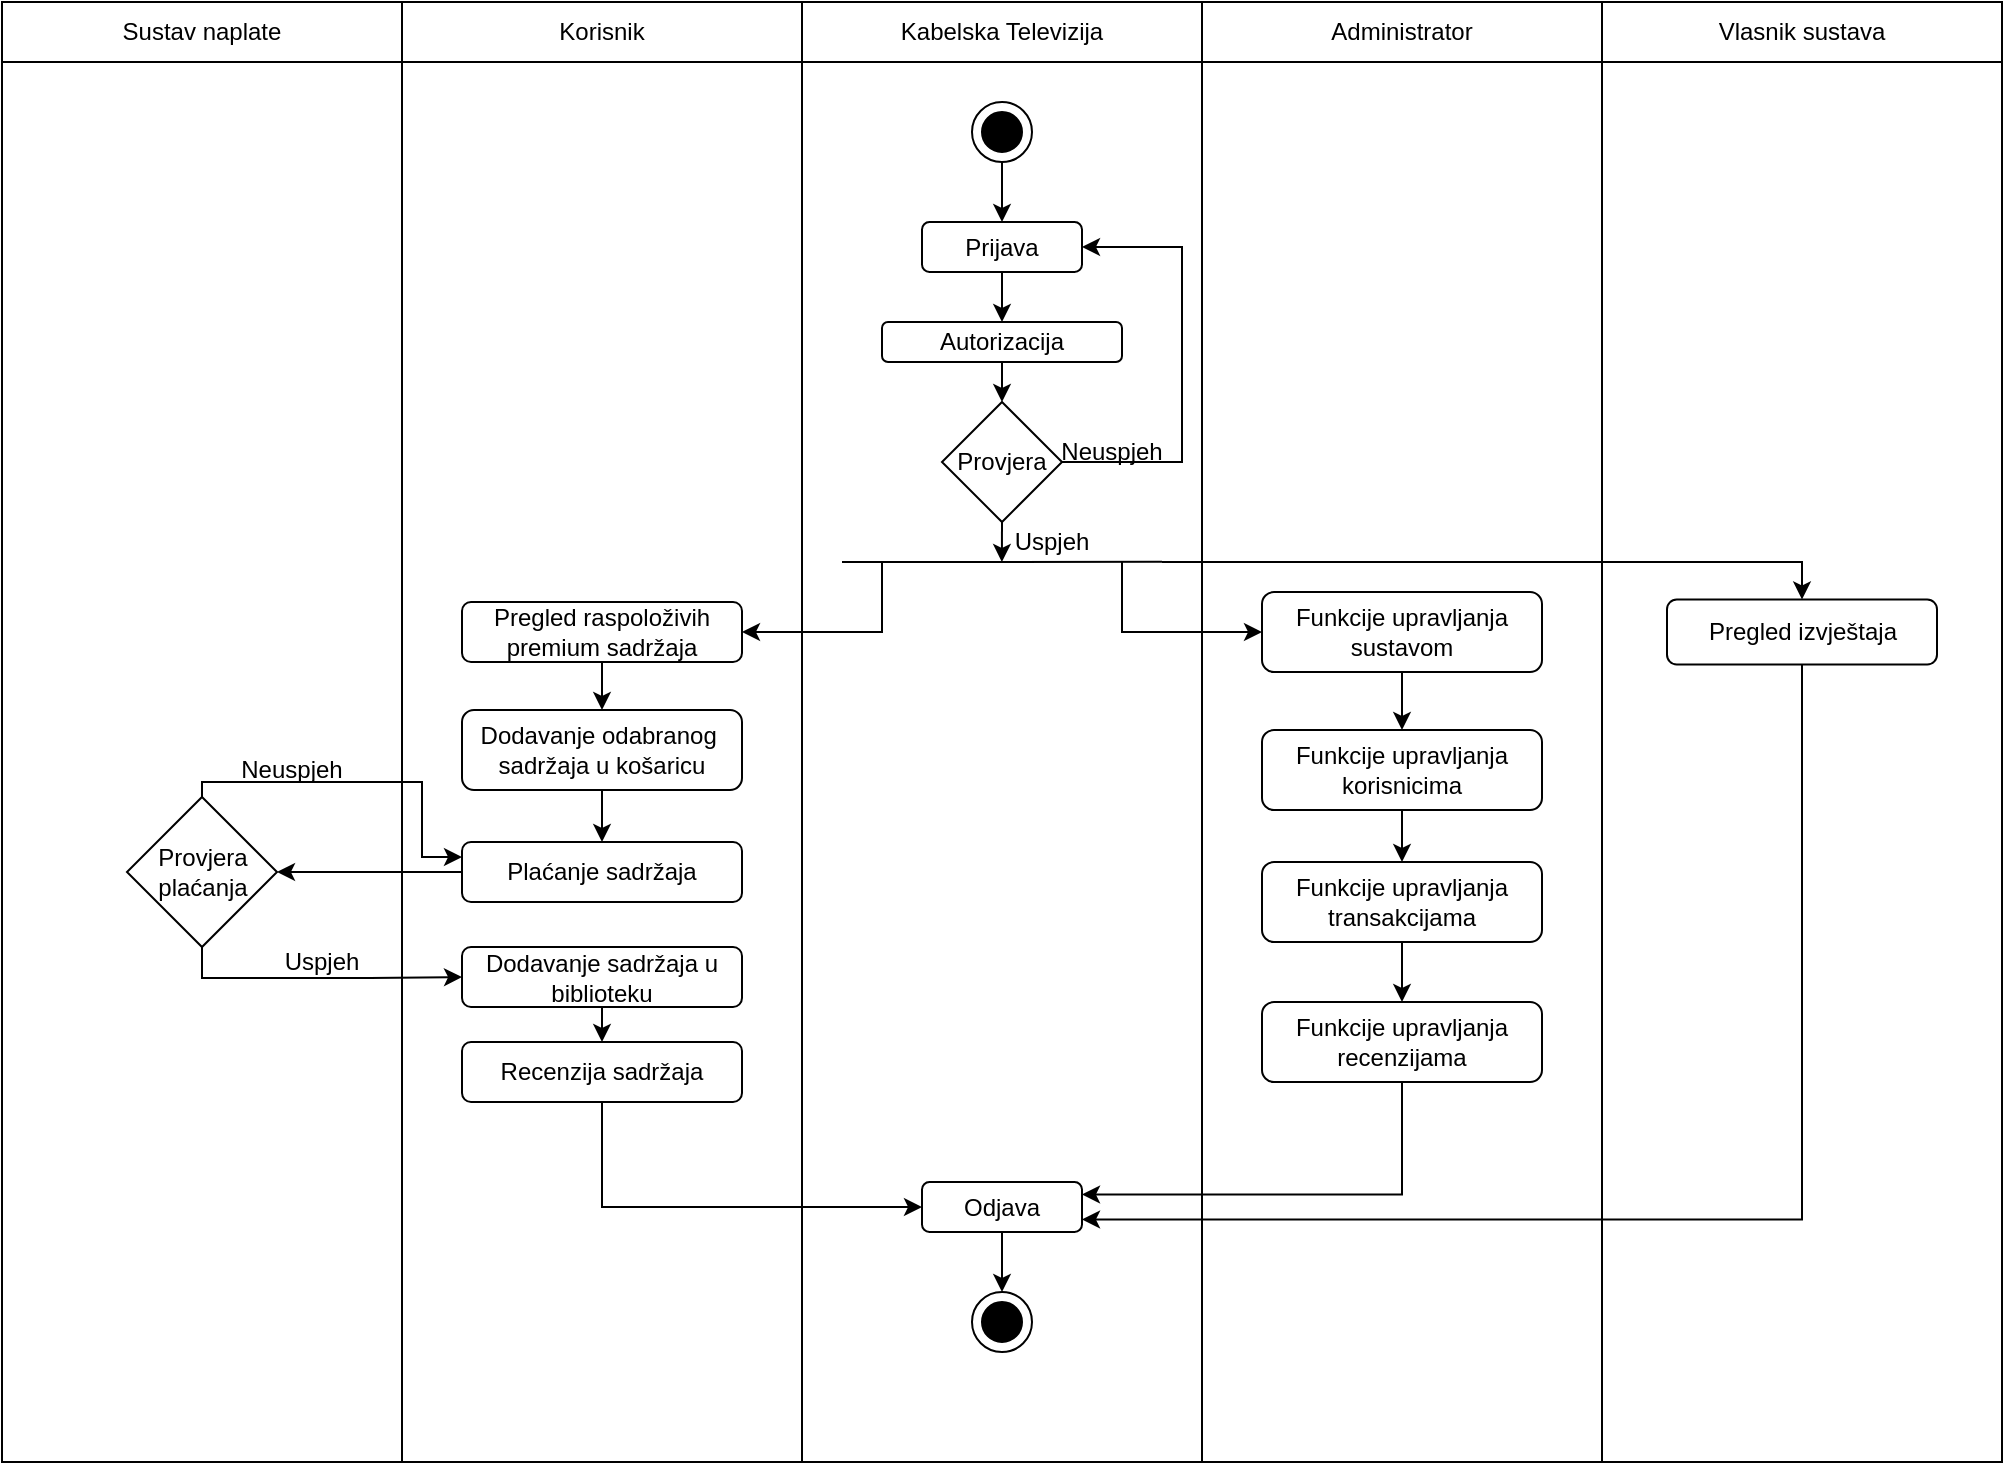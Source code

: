 <mxfile version="21.7.0" type="device">
  <diagram id="07fea595-8f29-1299-0266-81d95cde20df" name="Page-1">
    <mxGraphModel dx="1112" dy="481" grid="1" gridSize="10" guides="1" tooltips="1" connect="1" arrows="1" fold="1" page="1" pageScale="1" pageWidth="1169" pageHeight="827" background="#ffffff" math="0" shadow="0">
      <root>
        <mxCell id="0" />
        <mxCell id="1" parent="0" />
        <mxCell id="FphYJKXXtfjOOIKzSNrh-217" value="" style="rounded=0;whiteSpace=wrap;html=1;" parent="1" vertex="1">
          <mxGeometry x="150" y="90" width="200" height="700" as="geometry" />
        </mxCell>
        <mxCell id="FphYJKXXtfjOOIKzSNrh-218" value="" style="rounded=0;whiteSpace=wrap;html=1;" parent="1" vertex="1">
          <mxGeometry x="350" y="90" width="200" height="700" as="geometry" />
        </mxCell>
        <mxCell id="FphYJKXXtfjOOIKzSNrh-219" value="" style="rounded=0;whiteSpace=wrap;html=1;" parent="1" vertex="1">
          <mxGeometry x="550" y="90" width="200" height="700" as="geometry" />
        </mxCell>
        <mxCell id="FphYJKXXtfjOOIKzSNrh-220" value="" style="rounded=0;whiteSpace=wrap;html=1;" parent="1" vertex="1">
          <mxGeometry x="750" y="90" width="200" height="700" as="geometry" />
        </mxCell>
        <mxCell id="FphYJKXXtfjOOIKzSNrh-221" value="Korisnik" style="rounded=0;whiteSpace=wrap;html=1;" parent="1" vertex="1">
          <mxGeometry x="350" y="60" width="200" height="30" as="geometry" />
        </mxCell>
        <mxCell id="FphYJKXXtfjOOIKzSNrh-222" value="Sustav naplate" style="rounded=0;whiteSpace=wrap;html=1;" parent="1" vertex="1">
          <mxGeometry x="150" y="60" width="200" height="30" as="geometry" />
        </mxCell>
        <mxCell id="FphYJKXXtfjOOIKzSNrh-223" value="Kabelska Televizija" style="rounded=0;whiteSpace=wrap;html=1;" parent="1" vertex="1">
          <mxGeometry x="550" y="60" width="200" height="30" as="geometry" />
        </mxCell>
        <mxCell id="FphYJKXXtfjOOIKzSNrh-224" value="Administrator" style="rounded=0;whiteSpace=wrap;html=1;" parent="1" vertex="1">
          <mxGeometry x="750" y="60" width="200" height="30" as="geometry" />
        </mxCell>
        <mxCell id="FphYJKXXtfjOOIKzSNrh-229" style="edgeStyle=orthogonalEdgeStyle;rounded=0;orthogonalLoop=1;jettySize=auto;html=1;exitX=0.5;exitY=1;exitDx=0;exitDy=0;entryX=0.5;entryY=0;entryDx=0;entryDy=0;" parent="1" source="FphYJKXXtfjOOIKzSNrh-225" target="FphYJKXXtfjOOIKzSNrh-228" edge="1">
          <mxGeometry relative="1" as="geometry" />
        </mxCell>
        <mxCell id="FphYJKXXtfjOOIKzSNrh-225" value="" style="ellipse;whiteSpace=wrap;html=1;aspect=fixed;" parent="1" vertex="1">
          <mxGeometry x="635" y="110" width="30" height="30" as="geometry" />
        </mxCell>
        <mxCell id="FphYJKXXtfjOOIKzSNrh-231" style="edgeStyle=orthogonalEdgeStyle;rounded=0;orthogonalLoop=1;jettySize=auto;html=1;exitX=0.5;exitY=1;exitDx=0;exitDy=0;entryX=0.5;entryY=0;entryDx=0;entryDy=0;" parent="1" source="FphYJKXXtfjOOIKzSNrh-228" target="FphYJKXXtfjOOIKzSNrh-230" edge="1">
          <mxGeometry relative="1" as="geometry" />
        </mxCell>
        <mxCell id="FphYJKXXtfjOOIKzSNrh-228" value="Prijava" style="rounded=1;whiteSpace=wrap;html=1;" parent="1" vertex="1">
          <mxGeometry x="610" y="170" width="80" height="25" as="geometry" />
        </mxCell>
        <mxCell id="FphYJKXXtfjOOIKzSNrh-233" style="edgeStyle=orthogonalEdgeStyle;rounded=0;orthogonalLoop=1;jettySize=auto;html=1;exitX=0.5;exitY=1;exitDx=0;exitDy=0;entryX=0.5;entryY=0;entryDx=0;entryDy=0;" parent="1" source="FphYJKXXtfjOOIKzSNrh-230" target="FphYJKXXtfjOOIKzSNrh-232" edge="1">
          <mxGeometry relative="1" as="geometry" />
        </mxCell>
        <mxCell id="FphYJKXXtfjOOIKzSNrh-230" value="Autorizacija" style="rounded=1;whiteSpace=wrap;html=1;" parent="1" vertex="1">
          <mxGeometry x="590" y="220" width="120" height="20" as="geometry" />
        </mxCell>
        <mxCell id="FphYJKXXtfjOOIKzSNrh-244" style="edgeStyle=orthogonalEdgeStyle;rounded=0;orthogonalLoop=1;jettySize=auto;html=1;exitX=1;exitY=0;exitDx=0;exitDy=0;entryX=1;entryY=0.5;entryDx=0;entryDy=0;" parent="1" source="FphYJKXXtfjOOIKzSNrh-232" target="FphYJKXXtfjOOIKzSNrh-228" edge="1">
          <mxGeometry relative="1" as="geometry">
            <Array as="points">
              <mxPoint x="665" y="290" />
              <mxPoint x="740" y="290" />
              <mxPoint x="740" y="183" />
            </Array>
          </mxGeometry>
        </mxCell>
        <mxCell id="FphYJKXXtfjOOIKzSNrh-257" style="edgeStyle=orthogonalEdgeStyle;rounded=0;orthogonalLoop=1;jettySize=auto;html=1;exitX=0.5;exitY=1;exitDx=0;exitDy=0;" parent="1" source="FphYJKXXtfjOOIKzSNrh-232" edge="1">
          <mxGeometry relative="1" as="geometry">
            <mxPoint x="649.944" y="340" as="targetPoint" />
          </mxGeometry>
        </mxCell>
        <mxCell id="FphYJKXXtfjOOIKzSNrh-232" value="Provjera" style="rhombus;whiteSpace=wrap;html=1;" parent="1" vertex="1">
          <mxGeometry x="620" y="260" width="60" height="60" as="geometry" />
        </mxCell>
        <mxCell id="FphYJKXXtfjOOIKzSNrh-234" value="Vlasnik sustava" style="rounded=0;whiteSpace=wrap;html=1;" parent="1" vertex="1">
          <mxGeometry x="950" y="60" width="200" height="30" as="geometry" />
        </mxCell>
        <mxCell id="FphYJKXXtfjOOIKzSNrh-235" value="" style="rounded=0;whiteSpace=wrap;html=1;" parent="1" vertex="1">
          <mxGeometry x="950" y="90" width="200" height="700" as="geometry" />
        </mxCell>
        <mxCell id="FphYJKXXtfjOOIKzSNrh-236" value="" style="ellipse;whiteSpace=wrap;html=1;aspect=fixed;fillColor=#000000;" parent="1" vertex="1">
          <mxGeometry x="640" y="115" width="20" height="20" as="geometry" />
        </mxCell>
        <mxCell id="FphYJKXXtfjOOIKzSNrh-245" value="Neuspjeh" style="text;html=1;strokeColor=none;fillColor=none;align=center;verticalAlign=middle;whiteSpace=wrap;rounded=0;" parent="1" vertex="1">
          <mxGeometry x="680" y="270" width="50" height="30" as="geometry" />
        </mxCell>
        <mxCell id="FphYJKXXtfjOOIKzSNrh-252" value="" style="endArrow=none;html=1;rounded=0;entryX=0.9;entryY=0.357;entryDx=0;entryDy=0;entryPerimeter=0;" parent="1" target="FphYJKXXtfjOOIKzSNrh-219" edge="1">
          <mxGeometry width="50" height="50" relative="1" as="geometry">
            <mxPoint x="650" y="340" as="sourcePoint" />
            <mxPoint x="720" y="340" as="targetPoint" />
          </mxGeometry>
        </mxCell>
        <mxCell id="FphYJKXXtfjOOIKzSNrh-253" value="" style="endArrow=none;html=1;rounded=0;" parent="1" edge="1">
          <mxGeometry width="50" height="50" relative="1" as="geometry">
            <mxPoint x="570" y="340" as="sourcePoint" />
            <mxPoint x="650" y="340" as="targetPoint" />
          </mxGeometry>
        </mxCell>
        <mxCell id="FphYJKXXtfjOOIKzSNrh-254" value="Uspjeh" style="text;html=1;strokeColor=none;fillColor=none;align=center;verticalAlign=middle;whiteSpace=wrap;rounded=0;" parent="1" vertex="1">
          <mxGeometry x="650" y="320" width="50" height="20" as="geometry" />
        </mxCell>
        <mxCell id="FphYJKXXtfjOOIKzSNrh-266" style="edgeStyle=orthogonalEdgeStyle;rounded=0;orthogonalLoop=1;jettySize=auto;html=1;exitX=0.5;exitY=1;exitDx=0;exitDy=0;entryX=0.5;entryY=0;entryDx=0;entryDy=0;" parent="1" source="FphYJKXXtfjOOIKzSNrh-258" target="FphYJKXXtfjOOIKzSNrh-264" edge="1">
          <mxGeometry relative="1" as="geometry" />
        </mxCell>
        <mxCell id="FphYJKXXtfjOOIKzSNrh-258" value="Pregled raspoloživih premium sadržaja" style="rounded=1;whiteSpace=wrap;html=1;" parent="1" vertex="1">
          <mxGeometry x="380" y="360" width="140" height="30" as="geometry" />
        </mxCell>
        <mxCell id="FphYJKXXtfjOOIKzSNrh-280" style="edgeStyle=orthogonalEdgeStyle;rounded=0;orthogonalLoop=1;jettySize=auto;html=1;exitX=0.5;exitY=1;exitDx=0;exitDy=0;entryX=0.5;entryY=0;entryDx=0;entryDy=0;" parent="1" source="FphYJKXXtfjOOIKzSNrh-259" target="FphYJKXXtfjOOIKzSNrh-275" edge="1">
          <mxGeometry relative="1" as="geometry" />
        </mxCell>
        <mxCell id="FphYJKXXtfjOOIKzSNrh-259" value="Funkcije upravljanja sustavom" style="rounded=1;whiteSpace=wrap;html=1;" parent="1" vertex="1">
          <mxGeometry x="780" y="355" width="140" height="40" as="geometry" />
        </mxCell>
        <mxCell id="FphYJKXXtfjOOIKzSNrh-262" value="" style="endArrow=classic;html=1;rounded=0;entryX=1;entryY=0.5;entryDx=0;entryDy=0;" parent="1" target="FphYJKXXtfjOOIKzSNrh-258" edge="1">
          <mxGeometry width="50" height="50" relative="1" as="geometry">
            <mxPoint x="590" y="340" as="sourcePoint" />
            <mxPoint x="700" y="390" as="targetPoint" />
            <Array as="points">
              <mxPoint x="590" y="375" />
            </Array>
          </mxGeometry>
        </mxCell>
        <mxCell id="FphYJKXXtfjOOIKzSNrh-263" value="" style="endArrow=classic;html=1;rounded=0;entryX=0;entryY=0.5;entryDx=0;entryDy=0;" parent="1" target="FphYJKXXtfjOOIKzSNrh-259" edge="1">
          <mxGeometry width="50" height="50" relative="1" as="geometry">
            <mxPoint x="710" y="340" as="sourcePoint" />
            <mxPoint x="700" y="390" as="targetPoint" />
            <Array as="points">
              <mxPoint x="710" y="375" />
            </Array>
          </mxGeometry>
        </mxCell>
        <mxCell id="FphYJKXXtfjOOIKzSNrh-267" style="edgeStyle=orthogonalEdgeStyle;rounded=0;orthogonalLoop=1;jettySize=auto;html=1;exitX=0.5;exitY=1;exitDx=0;exitDy=0;entryX=0.5;entryY=0;entryDx=0;entryDy=0;" parent="1" source="FphYJKXXtfjOOIKzSNrh-264" target="FphYJKXXtfjOOIKzSNrh-265" edge="1">
          <mxGeometry relative="1" as="geometry" />
        </mxCell>
        <mxCell id="FphYJKXXtfjOOIKzSNrh-264" value="Dodavanje odabranog&amp;nbsp; sadržaja u košaricu" style="rounded=1;whiteSpace=wrap;html=1;" parent="1" vertex="1">
          <mxGeometry x="380" y="414" width="140" height="40" as="geometry" />
        </mxCell>
        <mxCell id="FphYJKXXtfjOOIKzSNrh-269" style="edgeStyle=orthogonalEdgeStyle;rounded=0;orthogonalLoop=1;jettySize=auto;html=1;exitX=0;exitY=0.5;exitDx=0;exitDy=0;entryX=1;entryY=0.5;entryDx=0;entryDy=0;" parent="1" source="FphYJKXXtfjOOIKzSNrh-265" target="FphYJKXXtfjOOIKzSNrh-268" edge="1">
          <mxGeometry relative="1" as="geometry" />
        </mxCell>
        <mxCell id="FphYJKXXtfjOOIKzSNrh-265" value="Plaćanje sadržaja" style="rounded=1;whiteSpace=wrap;html=1;" parent="1" vertex="1">
          <mxGeometry x="380" y="480" width="140" height="30" as="geometry" />
        </mxCell>
        <mxCell id="FphYJKXXtfjOOIKzSNrh-271" style="edgeStyle=orthogonalEdgeStyle;rounded=0;orthogonalLoop=1;jettySize=auto;html=1;exitX=0.5;exitY=1;exitDx=0;exitDy=0;entryX=0;entryY=0.5;entryDx=0;entryDy=0;" parent="1" source="FphYJKXXtfjOOIKzSNrh-268" target="FphYJKXXtfjOOIKzSNrh-270" edge="1">
          <mxGeometry relative="1" as="geometry">
            <Array as="points">
              <mxPoint x="250" y="548" />
              <mxPoint x="334" y="548" />
            </Array>
          </mxGeometry>
        </mxCell>
        <mxCell id="FphYJKXXtfjOOIKzSNrh-273" style="edgeStyle=orthogonalEdgeStyle;rounded=0;orthogonalLoop=1;jettySize=auto;html=1;exitX=0.5;exitY=0;exitDx=0;exitDy=0;entryX=0;entryY=0.25;entryDx=0;entryDy=0;" parent="1" source="FphYJKXXtfjOOIKzSNrh-268" target="FphYJKXXtfjOOIKzSNrh-265" edge="1">
          <mxGeometry relative="1" as="geometry">
            <Array as="points">
              <mxPoint x="250" y="450" />
              <mxPoint x="360" y="450" />
              <mxPoint x="360" y="488" />
            </Array>
          </mxGeometry>
        </mxCell>
        <mxCell id="FphYJKXXtfjOOIKzSNrh-268" value="Provjera&lt;br&gt;plaćanja" style="rhombus;whiteSpace=wrap;html=1;" parent="1" vertex="1">
          <mxGeometry x="212.5" y="457.5" width="75" height="75" as="geometry" />
        </mxCell>
        <mxCell id="FphYJKXXtfjOOIKzSNrh-279" style="edgeStyle=orthogonalEdgeStyle;rounded=0;orthogonalLoop=1;jettySize=auto;html=1;exitX=0.5;exitY=1;exitDx=0;exitDy=0;entryX=0.5;entryY=0;entryDx=0;entryDy=0;" parent="1" source="FphYJKXXtfjOOIKzSNrh-270" target="FphYJKXXtfjOOIKzSNrh-278" edge="1">
          <mxGeometry relative="1" as="geometry" />
        </mxCell>
        <mxCell id="FphYJKXXtfjOOIKzSNrh-270" value="Dodavanje sadržaja u biblioteku" style="rounded=1;whiteSpace=wrap;html=1;" parent="1" vertex="1">
          <mxGeometry x="380" y="532.5" width="140" height="30" as="geometry" />
        </mxCell>
        <mxCell id="FphYJKXXtfjOOIKzSNrh-272" value="Uspjeh" style="text;html=1;strokeColor=none;fillColor=none;align=center;verticalAlign=middle;whiteSpace=wrap;rounded=0;" parent="1" vertex="1">
          <mxGeometry x="270" y="530" width="80" height="20" as="geometry" />
        </mxCell>
        <mxCell id="FphYJKXXtfjOOIKzSNrh-274" value="Neuspjeh" style="text;html=1;strokeColor=none;fillColor=none;align=center;verticalAlign=middle;whiteSpace=wrap;rounded=0;" parent="1" vertex="1">
          <mxGeometry x="250" y="434" width="90" height="20" as="geometry" />
        </mxCell>
        <mxCell id="FphYJKXXtfjOOIKzSNrh-281" style="edgeStyle=orthogonalEdgeStyle;rounded=0;orthogonalLoop=1;jettySize=auto;html=1;exitX=0.5;exitY=1;exitDx=0;exitDy=0;entryX=0.5;entryY=0;entryDx=0;entryDy=0;" parent="1" source="FphYJKXXtfjOOIKzSNrh-275" target="FphYJKXXtfjOOIKzSNrh-276" edge="1">
          <mxGeometry relative="1" as="geometry" />
        </mxCell>
        <mxCell id="FphYJKXXtfjOOIKzSNrh-275" value="Funkcije upravljanja korisnicima" style="rounded=1;whiteSpace=wrap;html=1;" parent="1" vertex="1">
          <mxGeometry x="780" y="424" width="140" height="40" as="geometry" />
        </mxCell>
        <mxCell id="FphYJKXXtfjOOIKzSNrh-282" style="edgeStyle=orthogonalEdgeStyle;rounded=0;orthogonalLoop=1;jettySize=auto;html=1;exitX=0.5;exitY=1;exitDx=0;exitDy=0;entryX=0.5;entryY=0;entryDx=0;entryDy=0;" parent="1" source="FphYJKXXtfjOOIKzSNrh-276" target="FphYJKXXtfjOOIKzSNrh-277" edge="1">
          <mxGeometry relative="1" as="geometry" />
        </mxCell>
        <mxCell id="FphYJKXXtfjOOIKzSNrh-276" value="Funkcije upravljanja transakcijama" style="rounded=1;whiteSpace=wrap;html=1;" parent="1" vertex="1">
          <mxGeometry x="780" y="490" width="140" height="40" as="geometry" />
        </mxCell>
        <mxCell id="FphYJKXXtfjOOIKzSNrh-294" style="edgeStyle=orthogonalEdgeStyle;rounded=0;orthogonalLoop=1;jettySize=auto;html=1;exitX=0.5;exitY=1;exitDx=0;exitDy=0;entryX=1;entryY=0.25;entryDx=0;entryDy=0;" parent="1" source="FphYJKXXtfjOOIKzSNrh-277" target="FphYJKXXtfjOOIKzSNrh-287" edge="1">
          <mxGeometry relative="1" as="geometry" />
        </mxCell>
        <mxCell id="FphYJKXXtfjOOIKzSNrh-277" value="Funkcije upravljanja recenzijama" style="rounded=1;whiteSpace=wrap;html=1;" parent="1" vertex="1">
          <mxGeometry x="780" y="560" width="140" height="40" as="geometry" />
        </mxCell>
        <mxCell id="FphYJKXXtfjOOIKzSNrh-293" style="edgeStyle=orthogonalEdgeStyle;rounded=0;orthogonalLoop=1;jettySize=auto;html=1;exitX=0.5;exitY=1;exitDx=0;exitDy=0;entryX=0;entryY=0.5;entryDx=0;entryDy=0;" parent="1" source="FphYJKXXtfjOOIKzSNrh-278" target="FphYJKXXtfjOOIKzSNrh-287" edge="1">
          <mxGeometry relative="1" as="geometry" />
        </mxCell>
        <mxCell id="FphYJKXXtfjOOIKzSNrh-278" value="Recenzija sadržaja" style="rounded=1;whiteSpace=wrap;html=1;" parent="1" vertex="1">
          <mxGeometry x="380" y="580" width="140" height="30" as="geometry" />
        </mxCell>
        <mxCell id="FphYJKXXtfjOOIKzSNrh-295" style="edgeStyle=orthogonalEdgeStyle;rounded=0;orthogonalLoop=1;jettySize=auto;html=1;exitX=0.5;exitY=1;exitDx=0;exitDy=0;entryX=1;entryY=0.75;entryDx=0;entryDy=0;" parent="1" source="FphYJKXXtfjOOIKzSNrh-283" target="FphYJKXXtfjOOIKzSNrh-287" edge="1">
          <mxGeometry relative="1" as="geometry" />
        </mxCell>
        <mxCell id="FphYJKXXtfjOOIKzSNrh-283" value="Pregled izvještaja" style="rounded=1;whiteSpace=wrap;html=1;" parent="1" vertex="1">
          <mxGeometry x="982.5" y="358.75" width="135" height="32.5" as="geometry" />
        </mxCell>
        <mxCell id="FphYJKXXtfjOOIKzSNrh-285" value="" style="endArrow=classic;html=1;rounded=0;entryX=0.5;entryY=0;entryDx=0;entryDy=0;" parent="1" target="FphYJKXXtfjOOIKzSNrh-283" edge="1">
          <mxGeometry width="50" height="50" relative="1" as="geometry">
            <mxPoint x="730" y="340" as="sourcePoint" />
            <mxPoint x="790" y="430" as="targetPoint" />
            <Array as="points">
              <mxPoint x="1050" y="340" />
            </Array>
          </mxGeometry>
        </mxCell>
        <mxCell id="FphYJKXXtfjOOIKzSNrh-292" style="edgeStyle=orthogonalEdgeStyle;rounded=0;orthogonalLoop=1;jettySize=auto;html=1;exitX=0.5;exitY=1;exitDx=0;exitDy=0;entryX=0.5;entryY=0;entryDx=0;entryDy=0;" parent="1" source="FphYJKXXtfjOOIKzSNrh-287" target="FphYJKXXtfjOOIKzSNrh-290" edge="1">
          <mxGeometry relative="1" as="geometry" />
        </mxCell>
        <mxCell id="FphYJKXXtfjOOIKzSNrh-287" value="Odjava" style="rounded=1;whiteSpace=wrap;html=1;" parent="1" vertex="1">
          <mxGeometry x="610" y="650" width="80" height="25" as="geometry" />
        </mxCell>
        <mxCell id="FphYJKXXtfjOOIKzSNrh-290" value="" style="ellipse;whiteSpace=wrap;html=1;aspect=fixed;" parent="1" vertex="1">
          <mxGeometry x="635" y="705" width="30" height="30" as="geometry" />
        </mxCell>
        <mxCell id="FphYJKXXtfjOOIKzSNrh-289" value="" style="ellipse;whiteSpace=wrap;html=1;aspect=fixed;fillColor=#000000;" parent="1" vertex="1">
          <mxGeometry x="640" y="710" width="20" height="20" as="geometry" />
        </mxCell>
      </root>
    </mxGraphModel>
  </diagram>
</mxfile>

